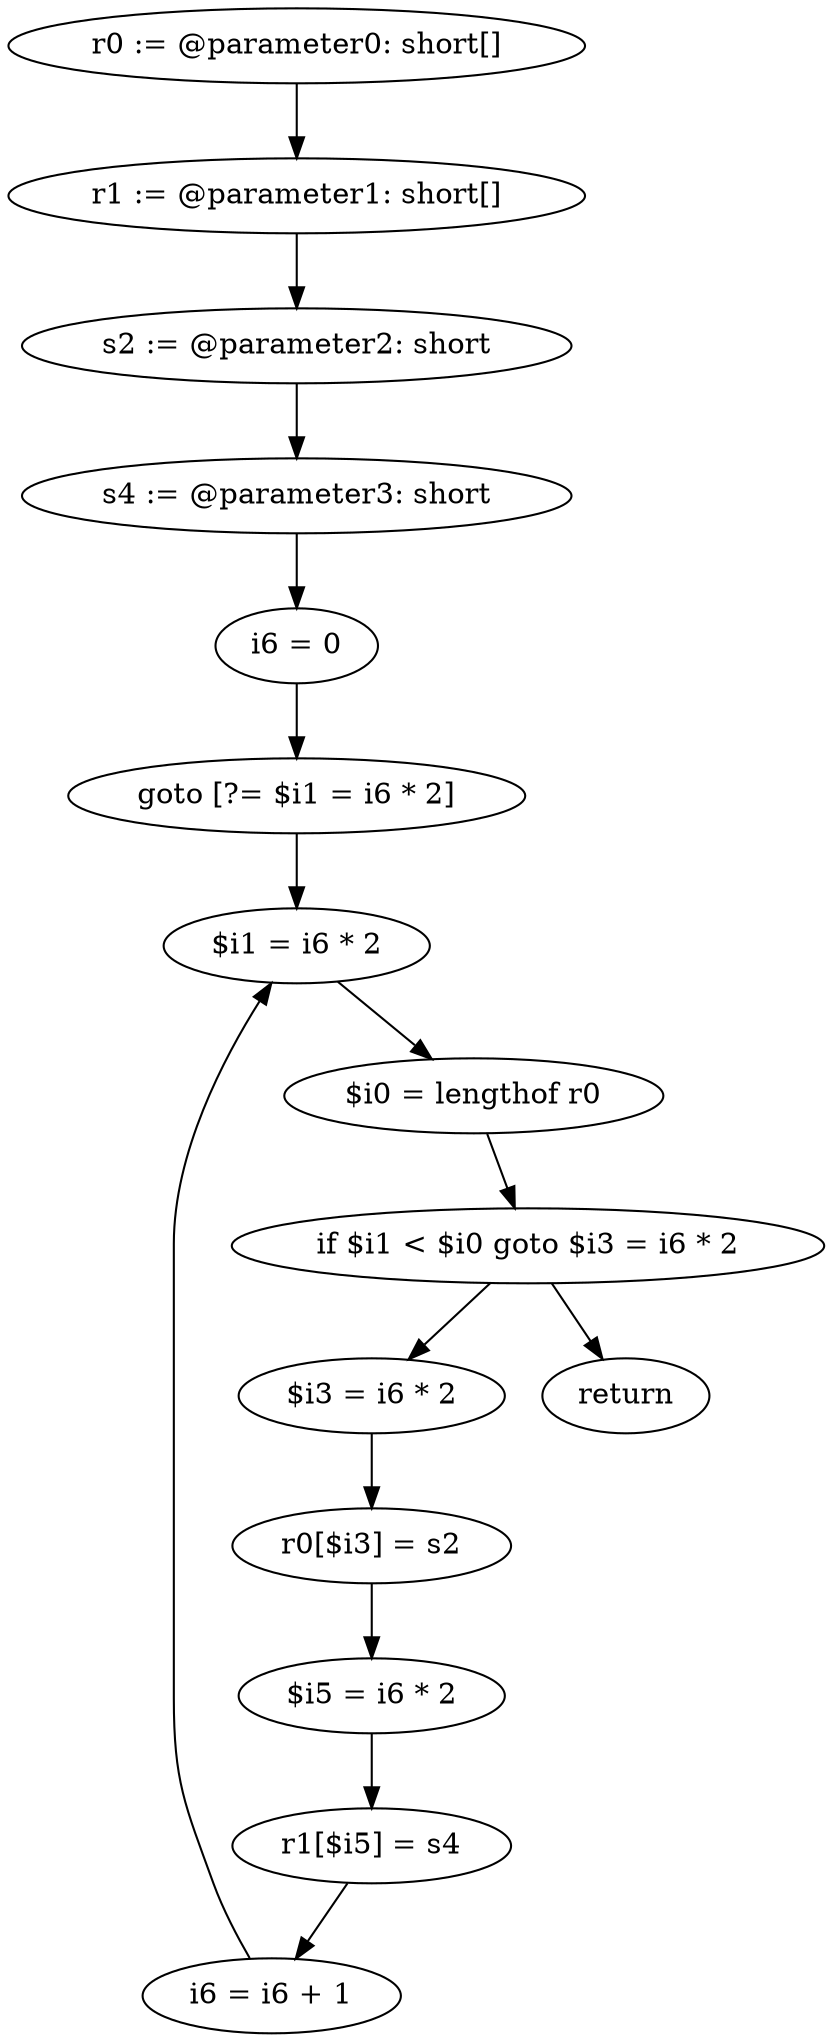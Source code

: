 digraph "unitGraph" {
    "r0 := @parameter0: short[]"
    "r1 := @parameter1: short[]"
    "s2 := @parameter2: short"
    "s4 := @parameter3: short"
    "i6 = 0"
    "goto [?= $i1 = i6 * 2]"
    "$i3 = i6 * 2"
    "r0[$i3] = s2"
    "$i5 = i6 * 2"
    "r1[$i5] = s4"
    "i6 = i6 + 1"
    "$i1 = i6 * 2"
    "$i0 = lengthof r0"
    "if $i1 < $i0 goto $i3 = i6 * 2"
    "return"
    "r0 := @parameter0: short[]"->"r1 := @parameter1: short[]";
    "r1 := @parameter1: short[]"->"s2 := @parameter2: short";
    "s2 := @parameter2: short"->"s4 := @parameter3: short";
    "s4 := @parameter3: short"->"i6 = 0";
    "i6 = 0"->"goto [?= $i1 = i6 * 2]";
    "goto [?= $i1 = i6 * 2]"->"$i1 = i6 * 2";
    "$i3 = i6 * 2"->"r0[$i3] = s2";
    "r0[$i3] = s2"->"$i5 = i6 * 2";
    "$i5 = i6 * 2"->"r1[$i5] = s4";
    "r1[$i5] = s4"->"i6 = i6 + 1";
    "i6 = i6 + 1"->"$i1 = i6 * 2";
    "$i1 = i6 * 2"->"$i0 = lengthof r0";
    "$i0 = lengthof r0"->"if $i1 < $i0 goto $i3 = i6 * 2";
    "if $i1 < $i0 goto $i3 = i6 * 2"->"return";
    "if $i1 < $i0 goto $i3 = i6 * 2"->"$i3 = i6 * 2";
}
